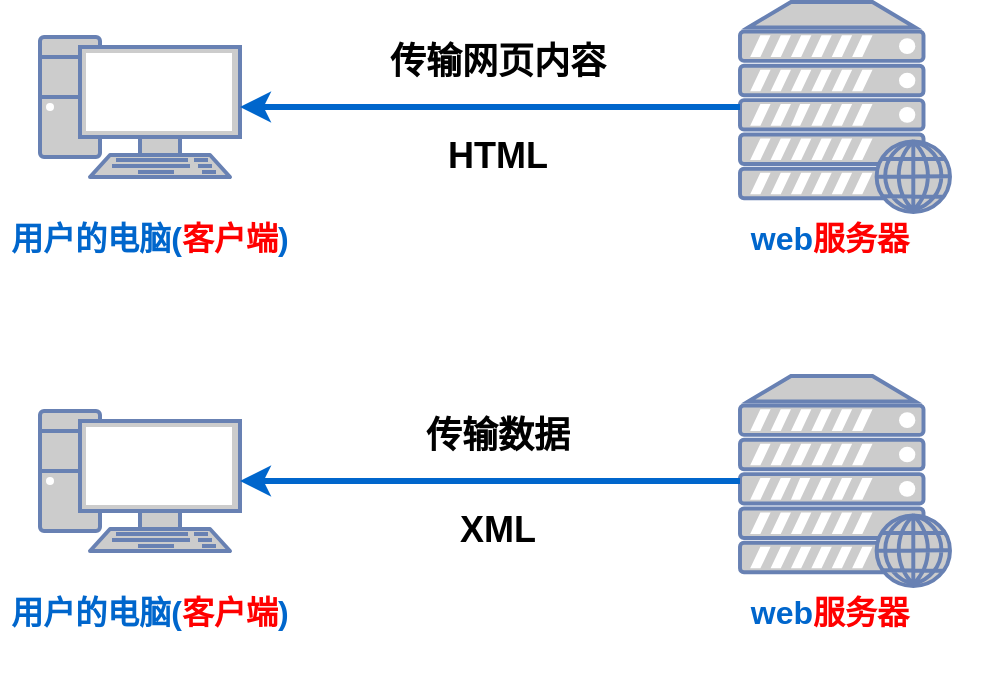 <mxfile version="21.2.1" type="device">
  <diagram name="第 1 页" id="hSRQ57T09YJk9QetQUsI">
    <mxGraphModel dx="898" dy="579" grid="1" gridSize="10" guides="1" tooltips="1" connect="1" arrows="1" fold="1" page="1" pageScale="1" pageWidth="827" pageHeight="1169" math="0" shadow="0">
      <root>
        <mxCell id="0" />
        <mxCell id="1" parent="0" />
        <mxCell id="7joMMJl2bfjmAcuTHPdV-1" value="" style="fontColor=#0066CC;verticalAlign=top;verticalLabelPosition=bottom;labelPosition=center;align=center;html=1;outlineConnect=0;fillColor=#CCCCCC;strokeColor=#6881B3;gradientColor=none;gradientDirection=north;strokeWidth=2;shape=mxgraph.networks.pc;" parent="1" vertex="1">
          <mxGeometry x="170" y="200.5" width="100" height="70" as="geometry" />
        </mxCell>
        <mxCell id="7joMMJl2bfjmAcuTHPdV-2" value="" style="fontColor=#0066CC;verticalAlign=top;verticalLabelPosition=bottom;labelPosition=center;align=center;html=1;outlineConnect=0;fillColor=#CCCCCC;strokeColor=#6881B3;gradientColor=none;gradientDirection=north;strokeWidth=2;shape=mxgraph.networks.web_server;" parent="1" vertex="1">
          <mxGeometry x="520" y="183" width="105" height="105" as="geometry" />
        </mxCell>
        <mxCell id="7joMMJl2bfjmAcuTHPdV-6" value="&lt;font style=&quot;font-size: 18px;&quot;&gt;传输网页内容&lt;/font&gt;" style="rounded=0;whiteSpace=wrap;html=1;fontStyle=1;labelBackgroundColor=none;fillColor=none;strokeColor=none;" parent="1" vertex="1">
          <mxGeometry x="324" y="183" width="150" height="60" as="geometry" />
        </mxCell>
        <mxCell id="7joMMJl2bfjmAcuTHPdV-8" value="&lt;font style=&quot;font-size: 18px;&quot;&gt;HTML&lt;br&gt;&lt;/font&gt;" style="rounded=0;whiteSpace=wrap;html=1;fontStyle=1;labelBackgroundColor=none;fillColor=none;strokeColor=none;" parent="1" vertex="1">
          <mxGeometry x="324" y="230" width="150" height="60" as="geometry" />
        </mxCell>
        <mxCell id="OCuoVQDo6dndJ8lhLVCE-6" value="&lt;font style=&quot;font-size: 16px;&quot;&gt;&lt;font style=&quot;font-size: 16px;&quot; color=&quot;#0066cc&quot;&gt;web&lt;/font&gt;&lt;font style=&quot;font-size: 16px;&quot; color=&quot;#ff0000&quot;&gt;服务器&lt;/font&gt;&lt;/font&gt;" style="rounded=0;whiteSpace=wrap;html=1;fontStyle=1;labelBackgroundColor=none;fillColor=none;strokeColor=none;" vertex="1" parent="1">
          <mxGeometry x="490" y="270.5" width="150" height="60" as="geometry" />
        </mxCell>
        <mxCell id="OCuoVQDo6dndJ8lhLVCE-7" value="&lt;span style=&quot;font-size: 16px;&quot;&gt;&lt;font style=&quot;font-size: 16px;&quot; color=&quot;#0066cc&quot;&gt;用户的电脑(&lt;/font&gt;&lt;font style=&quot;font-size: 16px;&quot; color=&quot;#ff0000&quot;&gt;客户端&lt;/font&gt;&lt;font style=&quot;font-size: 16px;&quot; color=&quot;#0066cc&quot;&gt;)&lt;/font&gt;&lt;/span&gt;" style="rounded=0;whiteSpace=wrap;html=1;fontStyle=1;labelBackgroundColor=none;fillColor=none;strokeColor=none;" vertex="1" parent="1">
          <mxGeometry x="150" y="270.5" width="150" height="60" as="geometry" />
        </mxCell>
        <mxCell id="OCuoVQDo6dndJ8lhLVCE-8" value="" style="endArrow=classic;html=1;rounded=0;exitX=0;exitY=0.5;exitDx=0;exitDy=0;exitPerimeter=0;entryX=1;entryY=0.5;entryDx=0;entryDy=0;entryPerimeter=0;strokeWidth=3;strokeColor=#0066CC;" edge="1" parent="1" source="7joMMJl2bfjmAcuTHPdV-2" target="7joMMJl2bfjmAcuTHPdV-1">
          <mxGeometry width="50" height="50" relative="1" as="geometry">
            <mxPoint x="360" y="410" as="sourcePoint" />
            <mxPoint x="410" y="360" as="targetPoint" />
          </mxGeometry>
        </mxCell>
        <mxCell id="OCuoVQDo6dndJ8lhLVCE-9" value="" style="fontColor=#0066CC;verticalAlign=top;verticalLabelPosition=bottom;labelPosition=center;align=center;html=1;outlineConnect=0;fillColor=#CCCCCC;strokeColor=#6881B3;gradientColor=none;gradientDirection=north;strokeWidth=2;shape=mxgraph.networks.pc;" vertex="1" parent="1">
          <mxGeometry x="170" y="387.5" width="100" height="70" as="geometry" />
        </mxCell>
        <mxCell id="OCuoVQDo6dndJ8lhLVCE-10" value="" style="fontColor=#0066CC;verticalAlign=top;verticalLabelPosition=bottom;labelPosition=center;align=center;html=1;outlineConnect=0;fillColor=#CCCCCC;strokeColor=#6881B3;gradientColor=none;gradientDirection=north;strokeWidth=2;shape=mxgraph.networks.web_server;" vertex="1" parent="1">
          <mxGeometry x="520" y="370" width="105" height="105" as="geometry" />
        </mxCell>
        <mxCell id="OCuoVQDo6dndJ8lhLVCE-11" value="&lt;font style=&quot;font-size: 18px;&quot;&gt;传输数据&lt;/font&gt;" style="rounded=0;whiteSpace=wrap;html=1;fontStyle=1;labelBackgroundColor=none;fillColor=none;strokeColor=none;" vertex="1" parent="1">
          <mxGeometry x="324" y="370" width="150" height="60" as="geometry" />
        </mxCell>
        <mxCell id="OCuoVQDo6dndJ8lhLVCE-12" value="&lt;font style=&quot;font-size: 18px;&quot;&gt;XML&lt;br&gt;&lt;/font&gt;" style="rounded=0;whiteSpace=wrap;html=1;fontStyle=1;labelBackgroundColor=none;fillColor=none;strokeColor=none;" vertex="1" parent="1">
          <mxGeometry x="324" y="417" width="150" height="60" as="geometry" />
        </mxCell>
        <mxCell id="OCuoVQDo6dndJ8lhLVCE-13" value="&lt;font style=&quot;font-size: 16px;&quot;&gt;&lt;font style=&quot;font-size: 16px;&quot; color=&quot;#0066cc&quot;&gt;web&lt;/font&gt;&lt;font style=&quot;font-size: 16px;&quot; color=&quot;#ff0000&quot;&gt;服务器&lt;/font&gt;&lt;/font&gt;" style="rounded=0;whiteSpace=wrap;html=1;fontStyle=1;labelBackgroundColor=none;fillColor=none;strokeColor=none;" vertex="1" parent="1">
          <mxGeometry x="490" y="457.5" width="150" height="60" as="geometry" />
        </mxCell>
        <mxCell id="OCuoVQDo6dndJ8lhLVCE-14" value="&lt;span style=&quot;font-size: 16px;&quot;&gt;&lt;font style=&quot;font-size: 16px;&quot; color=&quot;#0066cc&quot;&gt;用户的电脑(&lt;/font&gt;&lt;font style=&quot;font-size: 16px;&quot; color=&quot;#ff0000&quot;&gt;客户端&lt;/font&gt;&lt;font style=&quot;font-size: 16px;&quot; color=&quot;#0066cc&quot;&gt;)&lt;/font&gt;&lt;/span&gt;" style="rounded=0;whiteSpace=wrap;html=1;fontStyle=1;labelBackgroundColor=none;fillColor=none;strokeColor=none;" vertex="1" parent="1">
          <mxGeometry x="150" y="457.5" width="150" height="60" as="geometry" />
        </mxCell>
        <mxCell id="OCuoVQDo6dndJ8lhLVCE-15" value="" style="endArrow=classic;html=1;rounded=0;exitX=0;exitY=0.5;exitDx=0;exitDy=0;exitPerimeter=0;entryX=1;entryY=0.5;entryDx=0;entryDy=0;entryPerimeter=0;strokeWidth=3;strokeColor=#0066CC;" edge="1" parent="1" source="OCuoVQDo6dndJ8lhLVCE-10" target="OCuoVQDo6dndJ8lhLVCE-9">
          <mxGeometry width="50" height="50" relative="1" as="geometry">
            <mxPoint x="360" y="597" as="sourcePoint" />
            <mxPoint x="410" y="547" as="targetPoint" />
          </mxGeometry>
        </mxCell>
      </root>
    </mxGraphModel>
  </diagram>
</mxfile>
